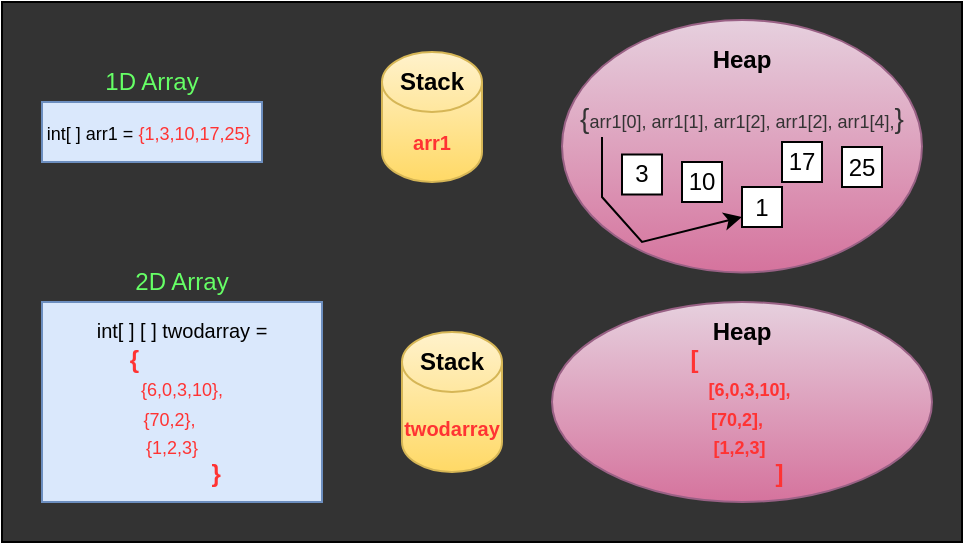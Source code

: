 <mxfile version="27.1.6">
  <diagram name="Page-1" id="4gWzJ-evPD3haTWPr5zk">
    <mxGraphModel dx="524" dy="278" grid="1" gridSize="10" guides="1" tooltips="1" connect="1" arrows="1" fold="1" page="1" pageScale="1" pageWidth="480" pageHeight="270" math="0" shadow="0">
      <root>
        <mxCell id="0" />
        <mxCell id="1" parent="0" />
        <mxCell id="64wtPuvB0Fm50-fOGABp-1" value="" style="rounded=0;whiteSpace=wrap;html=1;fillColor=#333333;movable=0;resizable=0;rotatable=0;deletable=0;editable=0;locked=1;connectable=0;" parent="1" vertex="1">
          <mxGeometry width="480" height="270" as="geometry" />
        </mxCell>
        <mxCell id="64wtPuvB0Fm50-fOGABp-3" value="&lt;font style=&quot;font-size: 9px;&quot;&gt;int[ ] arr1 =&lt;font style=&quot;color: rgb(255, 217, 102);&quot;&gt; &lt;/font&gt;&lt;font style=&quot;color: rgb(255, 51, 51);&quot;&gt;{1,3,10,17,25}&lt;/font&gt;&lt;/font&gt;&amp;nbsp;" style="rounded=0;whiteSpace=wrap;html=1;fillColor=#dae8fc;strokeColor=#6c8ebf;" parent="1" vertex="1">
          <mxGeometry x="20" y="50" width="110" height="30" as="geometry" />
        </mxCell>
        <mxCell id="64wtPuvB0Fm50-fOGABp-5" value="&lt;b&gt;&lt;font style=&quot;color: rgb(255, 51, 51); font-size: 10px;&quot;&gt;arr1&lt;/font&gt;&lt;/b&gt;" style="shape=cylinder3;whiteSpace=wrap;html=1;boundedLbl=1;backgroundOutline=1;size=15;fillColor=#fff2cc;strokeColor=#d6b656;gradientColor=#ffd966;" parent="1" vertex="1">
          <mxGeometry x="190" y="25" width="50" height="65" as="geometry" />
        </mxCell>
        <mxCell id="64wtPuvB0Fm50-fOGABp-6" value="&lt;b&gt;Stack&lt;/b&gt;" style="text;html=1;align=center;verticalAlign=middle;whiteSpace=wrap;rounded=0;" parent="1" vertex="1">
          <mxGeometry x="185" y="25" width="60" height="30" as="geometry" />
        </mxCell>
        <mxCell id="64wtPuvB0Fm50-fOGABp-7" value="" style="ellipse;whiteSpace=wrap;html=1;fillColor=#e6d0de;gradientColor=#d5739d;strokeColor=#996185;" parent="1" vertex="1">
          <mxGeometry x="280" y="9" width="180" height="126.25" as="geometry" />
        </mxCell>
        <mxCell id="64wtPuvB0Fm50-fOGABp-8" value="&lt;b&gt;Heap&lt;/b&gt;" style="text;html=1;align=center;verticalAlign=middle;whiteSpace=wrap;rounded=0;" parent="1" vertex="1">
          <mxGeometry x="340" y="13.75" width="60" height="30" as="geometry" />
        </mxCell>
        <mxCell id="64wtPuvB0Fm50-fOGABp-9" value="&lt;font style=&quot;color: rgb(51, 51, 51);&quot;&gt;&lt;font style=&quot;font-size: 14px;&quot;&gt;{&lt;/font&gt;&lt;font style=&quot;font-size: 9px;&quot;&gt;arr1[0], arr1[1], arr1[2], arr1[2], arr1[4],&lt;/font&gt;&lt;font style=&quot;font-size: 14px;&quot;&gt;}&lt;/font&gt;&lt;/font&gt;" style="text;html=1;align=center;verticalAlign=middle;whiteSpace=wrap;rounded=0;" parent="1" vertex="1">
          <mxGeometry x="260" y="42.5" width="220" height="30" as="geometry" />
        </mxCell>
        <mxCell id="64wtPuvB0Fm50-fOGABp-11" value="3" style="whiteSpace=wrap;html=1;aspect=fixed;" parent="1" vertex="1">
          <mxGeometry x="310" y="76.25" width="20" height="20" as="geometry" />
        </mxCell>
        <mxCell id="64wtPuvB0Fm50-fOGABp-12" value="10" style="whiteSpace=wrap;html=1;aspect=fixed;" parent="1" vertex="1">
          <mxGeometry x="340" y="80" width="20" height="20" as="geometry" />
        </mxCell>
        <mxCell id="64wtPuvB0Fm50-fOGABp-15" value="17" style="whiteSpace=wrap;html=1;aspect=fixed;" parent="1" vertex="1">
          <mxGeometry x="390" y="70" width="20" height="20" as="geometry" />
        </mxCell>
        <mxCell id="64wtPuvB0Fm50-fOGABp-16" value="25" style="whiteSpace=wrap;html=1;aspect=fixed;" parent="1" vertex="1">
          <mxGeometry x="420" y="72.5" width="20" height="20" as="geometry" />
        </mxCell>
        <mxCell id="64wtPuvB0Fm50-fOGABp-17" value="1" style="whiteSpace=wrap;html=1;aspect=fixed;" parent="1" vertex="1">
          <mxGeometry x="370" y="92.5" width="20" height="20" as="geometry" />
        </mxCell>
        <mxCell id="64wtPuvB0Fm50-fOGABp-19" value="" style="endArrow=classic;html=1;rounded=0;entryX=0;entryY=0.75;entryDx=0;entryDy=0;" parent="1" target="64wtPuvB0Fm50-fOGABp-17" edge="1">
          <mxGeometry width="50" height="50" relative="1" as="geometry">
            <mxPoint x="300" y="67.5" as="sourcePoint" />
            <mxPoint x="330" y="97.5" as="targetPoint" />
            <Array as="points">
              <mxPoint x="300" y="97.5" />
              <mxPoint x="320" y="120" />
            </Array>
          </mxGeometry>
        </mxCell>
        <mxCell id="64wtPuvB0Fm50-fOGABp-23" value="&lt;font style=&quot;color: rgb(102, 255, 102);&quot;&gt;1D Array&lt;/font&gt;" style="text;html=1;align=center;verticalAlign=middle;whiteSpace=wrap;rounded=0;" parent="1" vertex="1">
          <mxGeometry x="45" y="25" width="60" height="30" as="geometry" />
        </mxCell>
        <mxCell id="64wtPuvB0Fm50-fOGABp-24" value="&lt;font style=&quot;color: rgb(102, 255, 102);&quot;&gt;2D Array&lt;/font&gt;" style="text;html=1;align=center;verticalAlign=middle;whiteSpace=wrap;rounded=0;" parent="1" vertex="1">
          <mxGeometry x="40" y="160" width="60" height="30" as="geometry" />
        </mxCell>
        <mxCell id="64wtPuvB0Fm50-fOGABp-25" value="&lt;font style=&quot;&quot;&gt;&lt;font style=&quot;font-size: 10px;&quot;&gt;int[ ] [ ] twodarray =&lt;/font&gt;&lt;font style=&quot;font-size: 9px; color: rgb(255, 217, 102);&quot;&gt; &lt;br&gt;&lt;/font&gt;&lt;font style=&quot;color: rgb(255, 51, 51);&quot;&gt;&lt;b&gt;&lt;font&gt;{&lt;/font&gt;&lt;font style=&quot;font-size: 9px;&quot;&gt;&amp;nbsp;&lt;/font&gt;&lt;/b&gt;&lt;/font&gt;&lt;font style=&quot;font-size: 9px; color: rgb(255, 51, 51);&quot;&gt; &amp;nbsp; &amp;nbsp; &amp;nbsp; &amp;nbsp; &amp;nbsp; &amp;nbsp; &amp;nbsp; &amp;nbsp; &amp;nbsp;&lt;br&gt;{6,0,3,10},&lt;br&gt;{70,2},&amp;nbsp; &amp;nbsp; &amp;nbsp;&lt;br&gt;{1,2,3}&amp;nbsp; &amp;nbsp;&amp;nbsp;&lt;br&gt;&amp;nbsp; &amp;nbsp; &amp;nbsp; &amp;nbsp; &amp;nbsp; &amp;nbsp; &amp;nbsp; &amp;nbsp;&lt;/font&gt;&lt;font style=&quot;color: rgb(255, 51, 51);&quot;&gt;&lt;b&gt;}&lt;/b&gt;&lt;/font&gt;&lt;/font&gt;&lt;font&gt;&lt;b&gt;&amp;nbsp;&lt;/b&gt;&lt;/font&gt;" style="rounded=0;whiteSpace=wrap;html=1;fillColor=#dae8fc;strokeColor=#6c8ebf;" parent="1" vertex="1">
          <mxGeometry x="20" y="150" width="140" height="100" as="geometry" />
        </mxCell>
        <mxCell id="64wtPuvB0Fm50-fOGABp-26" value="&lt;font color=&quot;#ff3333&quot;&gt;&lt;span style=&quot;font-size: 10px;&quot;&gt;&lt;b&gt;twodarray&lt;/b&gt;&lt;/span&gt;&lt;/font&gt;" style="shape=cylinder3;whiteSpace=wrap;html=1;boundedLbl=1;backgroundOutline=1;size=15;fillColor=#fff2cc;strokeColor=#d6b656;gradientColor=#ffd966;" parent="1" vertex="1">
          <mxGeometry x="200" y="165" width="50" height="70" as="geometry" />
        </mxCell>
        <mxCell id="64wtPuvB0Fm50-fOGABp-27" value="&lt;b&gt;Stack&lt;/b&gt;" style="text;html=1;align=center;verticalAlign=middle;whiteSpace=wrap;rounded=0;" parent="1" vertex="1">
          <mxGeometry x="195" y="165" width="60" height="30" as="geometry" />
        </mxCell>
        <mxCell id="64wtPuvB0Fm50-fOGABp-28" value="&lt;div&gt;&lt;b&gt;&lt;font style=&quot;color: rgb(255, 51, 51);&quot;&gt;&lt;font style=&quot;&quot;&gt;&lt;br&gt;&lt;/font&gt;&lt;/font&gt;&lt;/b&gt;&lt;/div&gt;&lt;b&gt;&lt;font style=&quot;color: rgb(255, 51, 51);&quot;&gt;&lt;font style=&quot;&quot;&gt;[&lt;/font&gt;&lt;font style=&quot;font-size: 9px;&quot;&gt;&amp;nbsp;&lt;/font&gt;&lt;/font&gt;&lt;font style=&quot;font-size: 9px; color: rgb(255, 51, 51);&quot;&gt;&amp;nbsp;&amp;nbsp; &amp;nbsp; &amp;nbsp; &amp;nbsp; &amp;nbsp; &amp;nbsp; &amp;nbsp; &amp;nbsp; &amp;nbsp;&lt;br&gt;&amp;nbsp; &amp;nbsp;[6,0,3,10],&lt;br&gt;&amp;nbsp; &amp;nbsp;[70,2],&amp;nbsp; &amp;nbsp; &amp;nbsp;&lt;br&gt;&amp;nbsp; &amp;nbsp;[1,2,3]&amp;nbsp; &amp;nbsp;&amp;nbsp;&lt;br&gt;&amp;nbsp; &amp;nbsp; &amp;nbsp; &amp;nbsp; &amp;nbsp; &amp;nbsp; &amp;nbsp; &amp;nbsp;&lt;/font&gt;&lt;font style=&quot;color: rgb(255, 51, 51);&quot;&gt;]&lt;/font&gt;&lt;/b&gt;" style="ellipse;whiteSpace=wrap;html=1;fillColor=#e6d0de;gradientColor=#d5739d;strokeColor=#996185;" parent="1" vertex="1">
          <mxGeometry x="275" y="150" width="190" height="100" as="geometry" />
        </mxCell>
        <mxCell id="64wtPuvB0Fm50-fOGABp-29" value="&lt;b&gt;Heap&lt;/b&gt;" style="text;html=1;align=center;verticalAlign=middle;whiteSpace=wrap;rounded=0;" parent="1" vertex="1">
          <mxGeometry x="340" y="150" width="60" height="30" as="geometry" />
        </mxCell>
        <mxCell id="64wtPuvB0Fm50-fOGABp-32" value="&lt;font style=&quot;color: rgb(102, 255, 102);&quot;&gt;2D Array&lt;/font&gt;" style="text;html=1;align=center;verticalAlign=middle;whiteSpace=wrap;rounded=0;" parent="1" vertex="1">
          <mxGeometry x="60" y="130" width="60" height="20" as="geometry" />
        </mxCell>
      </root>
    </mxGraphModel>
  </diagram>
</mxfile>
